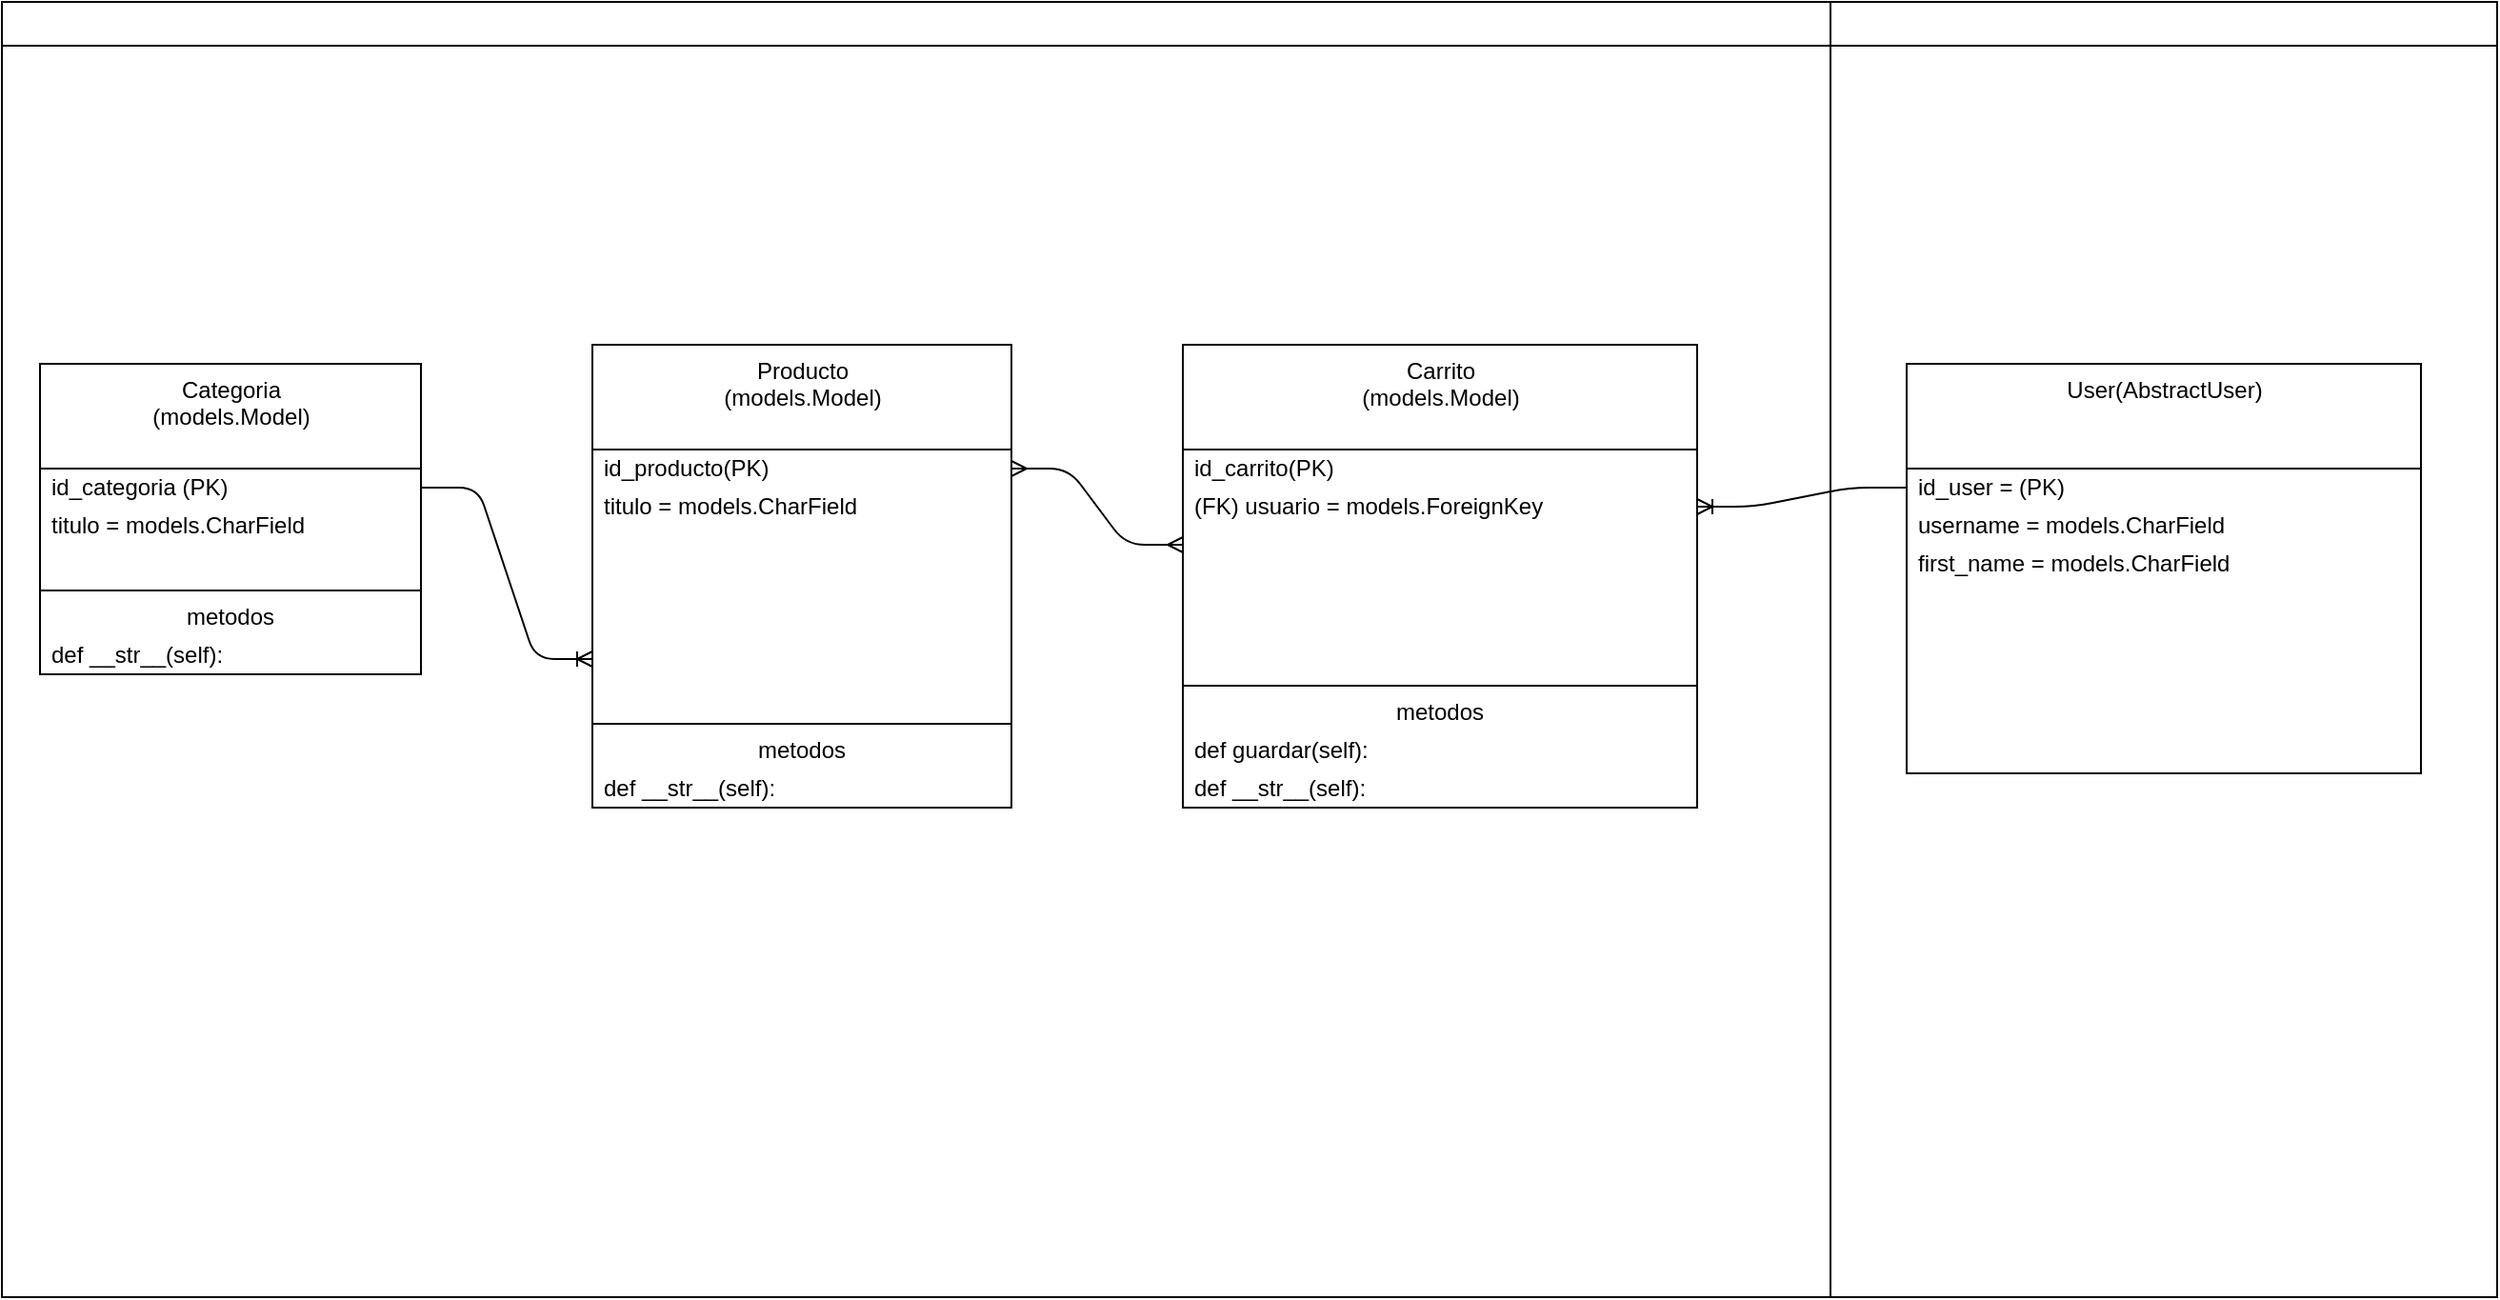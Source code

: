 <mxfile>
    <diagram id="FB8u2So5yWHlKUNMPhv6" name="Página-1">
        <mxGraphModel dx="2288" dy="698" grid="1" gridSize="10" guides="1" tooltips="1" connect="1" arrows="1" fold="1" page="0" pageScale="1" pageWidth="827" pageHeight="1169" math="0" shadow="0">
            <root>
                <mxCell id="0"/>
                <mxCell id="1" parent="0"/>
                <mxCell id="2" value="Categoria&lt;br&gt;(models.Model)" style="swimlane;fontStyle=0;align=center;verticalAlign=top;childLayout=stackLayout;horizontal=1;startSize=55;horizontalStack=0;resizeParent=1;resizeParentMax=0;resizeLast=0;collapsible=0;marginBottom=0;html=1;" vertex="1" parent="1">
                    <mxGeometry x="-400" y="350" width="200" height="163" as="geometry"/>
                </mxCell>
                <mxCell id="3" value="id_categoria (PK)" style="text;html=1;strokeColor=none;fillColor=none;align=left;verticalAlign=middle;spacingLeft=4;spacingRight=4;overflow=hidden;rotatable=0;points=[[0,0.5],[1,0.5]];portConstraint=eastwest;" vertex="1" parent="2">
                    <mxGeometry y="55" width="200" height="20" as="geometry"/>
                </mxCell>
                <mxCell id="4" value="titulo = models.CharField" style="text;html=1;strokeColor=none;fillColor=none;align=left;verticalAlign=middle;spacingLeft=4;spacingRight=4;overflow=hidden;rotatable=0;points=[[0,0.5],[1,0.5]];portConstraint=eastwest;" vertex="1" parent="2">
                    <mxGeometry y="75" width="200" height="20" as="geometry"/>
                </mxCell>
                <mxCell id="5" value="decripcion = models.TextField" style="text;html=1;strokeColor=none;fillColor=none;align=left;verticalAlign=middle;spacingLeft=4;spacingRight=4;overflow=hidden;rotatable=0;points=[[0,0.5],[1,0.5]];portConstraint=eastwest;fontColor=#FFFFFF;" vertex="1" parent="2">
                    <mxGeometry y="95" width="200" height="20" as="geometry"/>
                </mxCell>
                <mxCell id="7" value="" style="line;strokeWidth=1;fillColor=none;align=left;verticalAlign=middle;spacingTop=-1;spacingLeft=3;spacingRight=3;rotatable=0;labelPosition=right;points=[];portConstraint=eastwest;" vertex="1" parent="2">
                    <mxGeometry y="115" width="200" height="8" as="geometry"/>
                </mxCell>
                <mxCell id="8" value="metodos" style="text;html=1;strokeColor=none;fillColor=none;align=center;verticalAlign=middle;spacingLeft=4;spacingRight=4;overflow=hidden;rotatable=0;points=[[0,0.5],[1,0.5]];portConstraint=eastwest;" vertex="1" parent="2">
                    <mxGeometry y="123" width="200" height="20" as="geometry"/>
                </mxCell>
                <mxCell id="9" value="def __str__(self):" style="text;html=1;strokeColor=none;fillColor=none;align=left;verticalAlign=middle;spacingLeft=4;spacingRight=4;overflow=hidden;rotatable=0;points=[[0,0.5],[1,0.5]];portConstraint=eastwest;" vertex="1" parent="2">
                    <mxGeometry y="143" width="200" height="20" as="geometry"/>
                </mxCell>
                <mxCell id="50" value="User(AbstractUser)" style="swimlane;fontStyle=0;align=center;verticalAlign=top;childLayout=stackLayout;horizontal=1;startSize=55;horizontalStack=0;resizeParent=1;resizeParentMax=0;resizeLast=0;collapsible=0;marginBottom=0;html=1;" vertex="1" parent="1">
                    <mxGeometry x="580" y="350" width="270" height="215" as="geometry"/>
                </mxCell>
                <mxCell id="62" value="id_user = (PK)" style="text;html=1;strokeColor=none;fillColor=none;align=left;verticalAlign=middle;spacingLeft=4;spacingRight=4;overflow=hidden;rotatable=0;points=[[0,0.5],[1,0.5]];portConstraint=eastwest;" vertex="1" parent="50">
                    <mxGeometry y="55" width="270" height="20" as="geometry"/>
                </mxCell>
                <mxCell id="51" value="username = models.CharField" style="text;html=1;strokeColor=none;fillColor=none;align=left;verticalAlign=middle;spacingLeft=4;spacingRight=4;overflow=hidden;rotatable=0;points=[[0,0.5],[1,0.5]];portConstraint=eastwest;" vertex="1" parent="50">
                    <mxGeometry y="75" width="270" height="20" as="geometry"/>
                </mxCell>
                <mxCell id="52" value="first_name = models.CharField" style="text;html=1;strokeColor=none;fillColor=none;align=left;verticalAlign=middle;spacingLeft=4;spacingRight=4;overflow=hidden;rotatable=0;points=[[0,0.5],[1,0.5]];portConstraint=eastwest;" vertex="1" parent="50">
                    <mxGeometry y="95" width="270" height="20" as="geometry"/>
                </mxCell>
                <mxCell id="53" value="last_name = models.CahrField" style="text;html=1;strokeColor=none;fillColor=none;align=left;verticalAlign=middle;spacingLeft=4;spacingRight=4;overflow=hidden;rotatable=0;points=[[0,0.5],[1,0.5]];portConstraint=eastwest;fontColor=#FFFFFF;" vertex="1" parent="50">
                    <mxGeometry y="115" width="270" height="20" as="geometry"/>
                </mxCell>
                <mxCell id="54" value="email = models.EmailField" style="text;html=1;strokeColor=none;fillColor=none;align=left;verticalAlign=middle;spacingLeft=4;spacingRight=4;overflow=hidden;rotatable=0;points=[[0,0.5],[1,0.5]];portConstraint=eastwest;fontColor=#FFFFFF;" vertex="1" parent="50">
                    <mxGeometry y="135" width="270" height="20" as="geometry"/>
                </mxCell>
                <mxCell id="55" value="is_staff = models.BoolenaField" style="text;html=1;strokeColor=none;fillColor=none;align=left;verticalAlign=middle;spacingLeft=4;spacingRight=4;overflow=hidden;rotatable=0;points=[[0,0.5],[1,0.5]];portConstraint=eastwest;fontColor=#FFFFFF;" vertex="1" parent="50">
                    <mxGeometry y="155" width="270" height="20" as="geometry"/>
                </mxCell>
                <mxCell id="56" value="is_active = models.BoolenaField" style="text;html=1;strokeColor=none;fillColor=none;align=left;verticalAlign=middle;spacingLeft=4;spacingRight=4;overflow=hidden;rotatable=0;points=[[0,0.5],[1,0.5]];portConstraint=eastwest;fontColor=#FFFFFF;" vertex="1" parent="50">
                    <mxGeometry y="175" width="270" height="20" as="geometry"/>
                </mxCell>
                <mxCell id="61" value="date_joined = models.DateTimeField" style="text;html=1;strokeColor=none;fillColor=none;align=left;verticalAlign=middle;spacingLeft=4;spacingRight=4;overflow=hidden;rotatable=0;points=[[0,0.5],[1,0.5]];portConstraint=eastwest;fontColor=#FFFFFF;" vertex="1" parent="50">
                    <mxGeometry y="195" width="270" height="20" as="geometry"/>
                </mxCell>
                <mxCell id="64" value="" style="edgeStyle=entityRelationEdgeStyle;fontSize=12;html=1;endArrow=ERoneToMany;fontColor=#FFFFFF;entryX=1;entryY=0.5;entryDx=0;entryDy=0;exitX=0;exitY=0.5;exitDx=0;exitDy=0;" edge="1" parent="1" source="62" target="40">
                    <mxGeometry width="100" height="100" relative="1" as="geometry">
                        <mxPoint x="340" y="370" as="sourcePoint"/>
                        <mxPoint x="440" y="270" as="targetPoint"/>
                    </mxGeometry>
                </mxCell>
                <mxCell id="65" value="" style="edgeStyle=entityRelationEdgeStyle;fontSize=12;html=1;endArrow=ERoneToMany;fontColor=#FFFFFF;exitX=1;exitY=0.5;exitDx=0;exitDy=0;entryX=0;entryY=0.5;entryDx=0;entryDy=0;" edge="1" parent="1" source="3" target="35">
                    <mxGeometry width="100" height="100" relative="1" as="geometry">
                        <mxPoint x="-200" y="420" as="sourcePoint"/>
                        <mxPoint x="-100" y="320" as="targetPoint"/>
                    </mxGeometry>
                </mxCell>
                <mxCell id="66" value="Nuestro modelo de datos" style="swimlane;fontColor=#FFFFFF;" vertex="1" parent="1">
                    <mxGeometry x="-420" y="160" width="960" height="680" as="geometry"/>
                </mxCell>
                <mxCell id="26" value="Producto&lt;br&gt;(models.Model)" style="swimlane;fontStyle=0;align=center;verticalAlign=top;childLayout=stackLayout;horizontal=1;startSize=55;horizontalStack=0;resizeParent=1;resizeParentMax=0;resizeLast=0;collapsible=0;marginBottom=0;html=1;" vertex="1" parent="66">
                    <mxGeometry x="310" y="180" width="220" height="243" as="geometry"/>
                </mxCell>
                <mxCell id="27" value="id_producto(PK)" style="text;html=1;strokeColor=none;fillColor=none;align=left;verticalAlign=middle;spacingLeft=4;spacingRight=4;overflow=hidden;rotatable=0;points=[[0,0.5],[1,0.5]];portConstraint=eastwest;" vertex="1" parent="26">
                    <mxGeometry y="55" width="220" height="20" as="geometry"/>
                </mxCell>
                <mxCell id="28" value="titulo = models.CharField" style="text;html=1;strokeColor=none;fillColor=none;align=left;verticalAlign=middle;spacingLeft=4;spacingRight=4;overflow=hidden;rotatable=0;points=[[0,0.5],[1,0.5]];portConstraint=eastwest;" vertex="1" parent="26">
                    <mxGeometry y="75" width="220" height="20" as="geometry"/>
                </mxCell>
                <mxCell id="29" value="imagen = models.FileField" style="text;html=1;strokeColor=none;fillColor=none;align=left;verticalAlign=middle;spacingLeft=4;spacingRight=4;overflow=hidden;rotatable=0;points=[[0,0.5],[1,0.5]];portConstraint=eastwest;fontColor=#FFFFFF;" vertex="1" parent="26">
                    <mxGeometry y="95" width="220" height="20" as="geometry"/>
                </mxCell>
                <mxCell id="37" value="descripcion = models.TextField" style="text;html=1;strokeColor=none;fillColor=none;align=left;verticalAlign=middle;spacingLeft=4;spacingRight=4;overflow=hidden;rotatable=0;points=[[0,0.5],[1,0.5]];portConstraint=eastwest;fontColor=#FFFFFF;" vertex="1" parent="26">
                    <mxGeometry y="115" width="220" height="20" as="geometry"/>
                </mxCell>
                <mxCell id="36" value="precio = models.FloatField" style="text;html=1;strokeColor=none;fillColor=none;align=left;verticalAlign=middle;spacingLeft=4;spacingRight=4;overflow=hidden;rotatable=0;points=[[0,0.5],[1,0.5]];portConstraint=eastwest;fontColor=#FFFFFF;" vertex="1" parent="26">
                    <mxGeometry y="135" width="220" height="20" as="geometry"/>
                </mxCell>
                <mxCell id="35" value="(FK)categoria = models.ForeingKey" style="text;html=1;strokeColor=none;fillColor=none;align=left;verticalAlign=middle;spacingLeft=4;spacingRight=4;overflow=hidden;rotatable=0;points=[[0,0.5],[1,0.5]];portConstraint=eastwest;fontColor=#FFFFFF;" vertex="1" parent="26">
                    <mxGeometry y="155" width="220" height="20" as="geometry"/>
                </mxCell>
                <mxCell id="34" style="text;html=1;strokeColor=none;fillColor=none;align=left;verticalAlign=middle;spacingLeft=4;spacingRight=4;overflow=hidden;rotatable=0;points=[[0,0.5],[1,0.5]];portConstraint=eastwest;fontColor=#FFFFFF;" vertex="1" parent="26">
                    <mxGeometry y="175" width="220" height="20" as="geometry"/>
                </mxCell>
                <mxCell id="30" value="" style="line;strokeWidth=1;fillColor=none;align=left;verticalAlign=middle;spacingTop=-1;spacingLeft=3;spacingRight=3;rotatable=0;labelPosition=right;points=[];portConstraint=eastwest;" vertex="1" parent="26">
                    <mxGeometry y="195" width="220" height="8" as="geometry"/>
                </mxCell>
                <mxCell id="31" value="metodos" style="text;html=1;strokeColor=none;fillColor=none;align=center;verticalAlign=middle;spacingLeft=4;spacingRight=4;overflow=hidden;rotatable=0;points=[[0,0.5],[1,0.5]];portConstraint=eastwest;" vertex="1" parent="26">
                    <mxGeometry y="203" width="220" height="20" as="geometry"/>
                </mxCell>
                <mxCell id="32" value="def __str__(self):" style="text;html=1;strokeColor=none;fillColor=none;align=left;verticalAlign=middle;spacingLeft=4;spacingRight=4;overflow=hidden;rotatable=0;points=[[0,0.5],[1,0.5]];portConstraint=eastwest;" vertex="1" parent="26">
                    <mxGeometry y="223" width="220" height="20" as="geometry"/>
                </mxCell>
                <mxCell id="38" value="Carrito&lt;br&gt;(models.Model)" style="swimlane;fontStyle=0;align=center;verticalAlign=top;childLayout=stackLayout;horizontal=1;startSize=55;horizontalStack=0;resizeParent=1;resizeParentMax=0;resizeLast=0;collapsible=0;marginBottom=0;html=1;" vertex="1" parent="66">
                    <mxGeometry x="620" y="180" width="270" height="243" as="geometry"/>
                </mxCell>
                <mxCell id="39" value="id_carrito(PK)" style="text;html=1;strokeColor=none;fillColor=none;align=left;verticalAlign=middle;spacingLeft=4;spacingRight=4;overflow=hidden;rotatable=0;points=[[0,0.5],[1,0.5]];portConstraint=eastwest;" vertex="1" parent="38">
                    <mxGeometry y="55" width="270" height="20" as="geometry"/>
                </mxCell>
                <mxCell id="40" value="(FK) usuario = models.ForeignKey" style="text;html=1;strokeColor=none;fillColor=none;align=left;verticalAlign=middle;spacingLeft=4;spacingRight=4;overflow=hidden;rotatable=0;points=[[0,0.5],[1,0.5]];portConstraint=eastwest;" vertex="1" parent="38">
                    <mxGeometry y="75" width="270" height="20" as="geometry"/>
                </mxCell>
                <mxCell id="41" value="lista = models.ManyToManyFields(Producto)" style="text;html=1;strokeColor=none;fillColor=none;align=left;verticalAlign=middle;spacingLeft=4;spacingRight=4;overflow=hidden;rotatable=0;points=[[0,0.5],[1,0.5]];portConstraint=eastwest;fontColor=#FFFFFF;" vertex="1" parent="38">
                    <mxGeometry y="95" width="270" height="20" as="geometry"/>
                </mxCell>
                <mxCell id="42" value="total = models.FloatField" style="text;html=1;strokeColor=none;fillColor=none;align=left;verticalAlign=middle;spacingLeft=4;spacingRight=4;overflow=hidden;rotatable=0;points=[[0,0.5],[1,0.5]];portConstraint=eastwest;fontColor=#FFFFFF;" vertex="1" parent="38">
                    <mxGeometry y="115" width="270" height="20" as="geometry"/>
                </mxCell>
                <mxCell id="43" value="enviado = models.BooleanField" style="text;html=1;strokeColor=none;fillColor=none;align=left;verticalAlign=middle;spacingLeft=4;spacingRight=4;overflow=hidden;rotatable=0;points=[[0,0.5],[1,0.5]];portConstraint=eastwest;fontColor=#FFFFFF;" vertex="1" parent="38">
                    <mxGeometry y="135" width="270" height="20" as="geometry"/>
                </mxCell>
                <mxCell id="45" style="text;html=1;strokeColor=none;fillColor=none;align=left;verticalAlign=middle;spacingLeft=4;spacingRight=4;overflow=hidden;rotatable=0;points=[[0,0.5],[1,0.5]];portConstraint=eastwest;fontColor=#FFFFFF;" vertex="1" parent="38">
                    <mxGeometry y="155" width="270" height="20" as="geometry"/>
                </mxCell>
                <mxCell id="46" value="" style="line;strokeWidth=1;fillColor=none;align=left;verticalAlign=middle;spacingTop=-1;spacingLeft=3;spacingRight=3;rotatable=0;labelPosition=right;points=[];portConstraint=eastwest;" vertex="1" parent="38">
                    <mxGeometry y="175" width="270" height="8" as="geometry"/>
                </mxCell>
                <mxCell id="47" value="metodos" style="text;html=1;strokeColor=none;fillColor=none;align=center;verticalAlign=middle;spacingLeft=4;spacingRight=4;overflow=hidden;rotatable=0;points=[[0,0.5],[1,0.5]];portConstraint=eastwest;" vertex="1" parent="38">
                    <mxGeometry y="183" width="270" height="20" as="geometry"/>
                </mxCell>
                <mxCell id="49" value="def guardar(self):" style="text;html=1;strokeColor=none;fillColor=none;align=left;verticalAlign=middle;spacingLeft=4;spacingRight=4;overflow=hidden;rotatable=0;points=[[0,0.5],[1,0.5]];portConstraint=eastwest;" vertex="1" parent="38">
                    <mxGeometry y="203" width="270" height="20" as="geometry"/>
                </mxCell>
                <mxCell id="48" value="def __str__(self):" style="text;html=1;strokeColor=none;fillColor=none;align=left;verticalAlign=middle;spacingLeft=4;spacingRight=4;overflow=hidden;rotatable=0;points=[[0,0.5],[1,0.5]];portConstraint=eastwest;" vertex="1" parent="38">
                    <mxGeometry y="223" width="270" height="20" as="geometry"/>
                </mxCell>
                <mxCell id="63" value="" style="edgeStyle=entityRelationEdgeStyle;fontSize=12;html=1;endArrow=ERmany;startArrow=ERmany;fontColor=#FFFFFF;entryX=0;entryY=0.5;entryDx=0;entryDy=0;exitX=1;exitY=0.5;exitDx=0;exitDy=0;" edge="1" parent="66" source="27" target="41">
                    <mxGeometry width="100" height="100" relative="1" as="geometry">
                        <mxPoint x="610" y="400" as="sourcePoint"/>
                        <mxPoint x="710" y="300" as="targetPoint"/>
                    </mxGeometry>
                </mxCell>
                <mxCell id="67" value="Clases por defecto de Django" style="swimlane;fontColor=#FFFFFF;" vertex="1" parent="1">
                    <mxGeometry x="540" y="160" width="350" height="680" as="geometry"/>
                </mxCell>
            </root>
        </mxGraphModel>
    </diagram>
</mxfile>